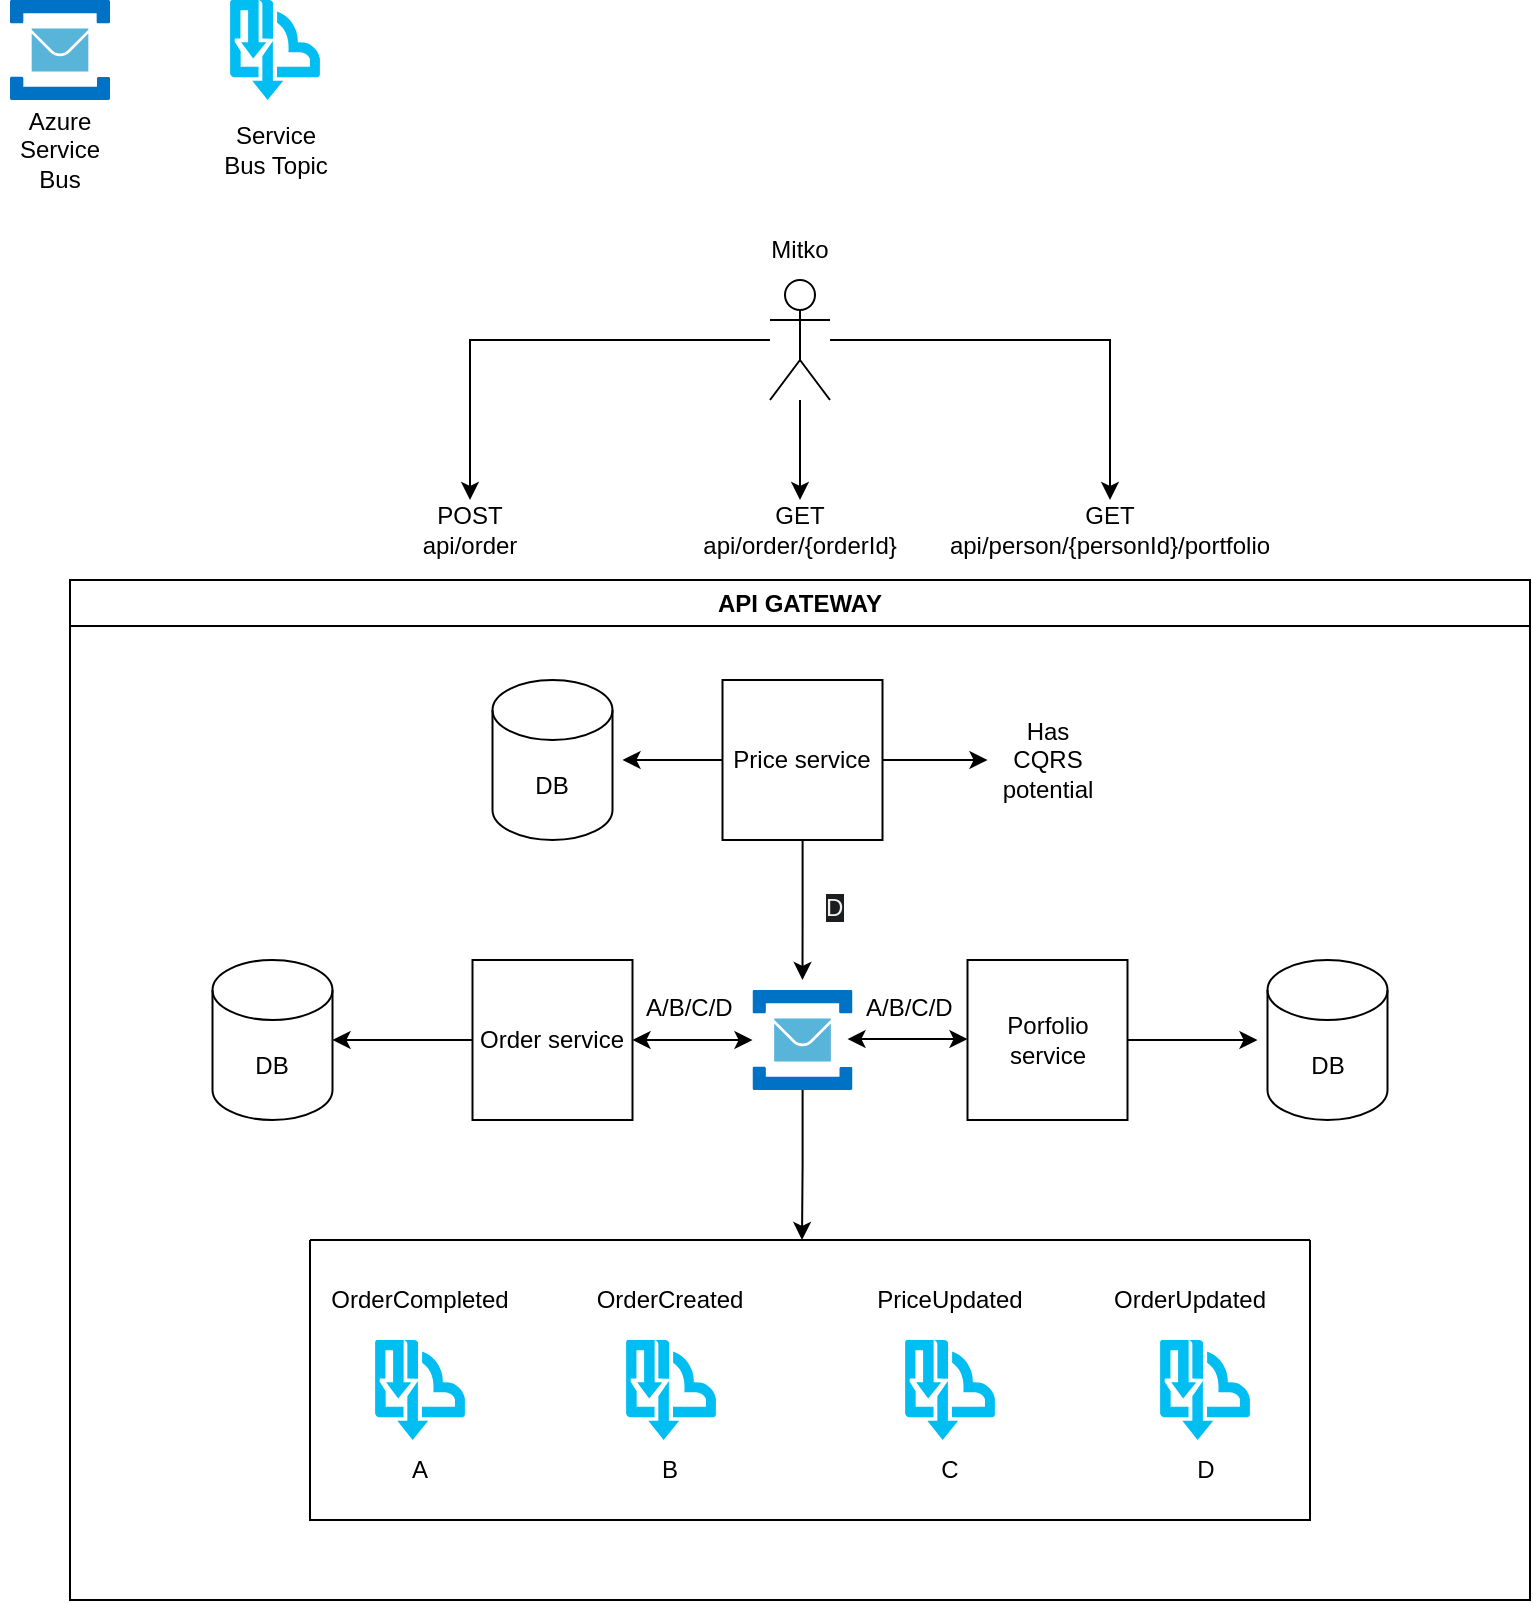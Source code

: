 <mxfile version="24.7.17">
  <diagram id="zvKhBwdPb3ButcjtgDM9" name="Page-1">
    <mxGraphModel dx="1418" dy="1920" grid="1" gridSize="10" guides="1" tooltips="1" connect="1" arrows="1" fold="1" page="1" pageScale="1" pageWidth="850" pageHeight="1100" math="0" shadow="0">
      <root>
        <mxCell id="0" />
        <mxCell id="1" parent="0" />
        <mxCell id="hBEjbJueJkFpoXN3KEkt-58" style="edgeStyle=orthogonalEdgeStyle;rounded=0;orthogonalLoop=1;jettySize=auto;html=1;entryX=0.5;entryY=0;entryDx=0;entryDy=0;" parent="1" source="hBEjbJueJkFpoXN3KEkt-22" target="hBEjbJueJkFpoXN3KEkt-55" edge="1">
          <mxGeometry relative="1" as="geometry">
            <mxPoint x="240" y="-160" as="targetPoint" />
          </mxGeometry>
        </mxCell>
        <mxCell id="hBEjbJueJkFpoXN3KEkt-59" style="edgeStyle=orthogonalEdgeStyle;rounded=0;orthogonalLoop=1;jettySize=auto;html=1;entryX=0.5;entryY=0;entryDx=0;entryDy=0;" parent="1" source="hBEjbJueJkFpoXN3KEkt-22" target="hBEjbJueJkFpoXN3KEkt-56" edge="1">
          <mxGeometry relative="1" as="geometry" />
        </mxCell>
        <mxCell id="Hj2msOnf3DIEzB_t5cNp-9" style="edgeStyle=orthogonalEdgeStyle;rounded=0;orthogonalLoop=1;jettySize=auto;html=1;" edge="1" parent="1" source="hBEjbJueJkFpoXN3KEkt-22" target="Hj2msOnf3DIEzB_t5cNp-8">
          <mxGeometry relative="1" as="geometry" />
        </mxCell>
        <mxCell id="hBEjbJueJkFpoXN3KEkt-22" value="" style="shape=umlActor;verticalLabelPosition=bottom;verticalAlign=top;html=1;outlineConnect=0;" parent="1" vertex="1">
          <mxGeometry x="410" y="-260" width="30" height="60" as="geometry" />
        </mxCell>
        <mxCell id="hBEjbJueJkFpoXN3KEkt-47" value="API GATEWAY" style="swimlane;whiteSpace=wrap;html=1;" parent="1" vertex="1">
          <mxGeometry x="60" y="-110" width="730" height="510" as="geometry" />
        </mxCell>
        <mxCell id="hBEjbJueJkFpoXN3KEkt-31" value="" style="swimlane;startSize=0;" parent="hBEjbJueJkFpoXN3KEkt-47" vertex="1">
          <mxGeometry x="120" y="330" width="500" height="140" as="geometry" />
        </mxCell>
        <mxCell id="hBEjbJueJkFpoXN3KEkt-42" value="A" style="text;html=1;align=center;verticalAlign=middle;whiteSpace=wrap;rounded=0;" parent="hBEjbJueJkFpoXN3KEkt-31" vertex="1">
          <mxGeometry x="25" y="100" width="60" height="30" as="geometry" />
        </mxCell>
        <mxCell id="hBEjbJueJkFpoXN3KEkt-44" value="B" style="text;html=1;align=center;verticalAlign=middle;whiteSpace=wrap;rounded=0;" parent="hBEjbJueJkFpoXN3KEkt-31" vertex="1">
          <mxGeometry x="150" y="100" width="60" height="30" as="geometry" />
        </mxCell>
        <mxCell id="hBEjbJueJkFpoXN3KEkt-45" value="C" style="text;html=1;align=center;verticalAlign=middle;whiteSpace=wrap;rounded=0;" parent="hBEjbJueJkFpoXN3KEkt-31" vertex="1">
          <mxGeometry x="290" y="100" width="60" height="30" as="geometry" />
        </mxCell>
        <mxCell id="hBEjbJueJkFpoXN3KEkt-8" value="OrderCreated" style="text;html=1;align=center;verticalAlign=middle;whiteSpace=wrap;rounded=0;" parent="hBEjbJueJkFpoXN3KEkt-31" vertex="1">
          <mxGeometry x="150" y="15" width="60" height="30" as="geometry" />
        </mxCell>
        <mxCell id="hBEjbJueJkFpoXN3KEkt-16" value="" style="verticalLabelPosition=bottom;html=1;verticalAlign=top;align=center;strokeColor=none;fillColor=#00BEF2;shape=mxgraph.azure.service_bus_topics_and_subscriptions;pointerEvents=1;" parent="hBEjbJueJkFpoXN3KEkt-31" vertex="1">
          <mxGeometry x="158" y="50" width="45" height="50" as="geometry" />
        </mxCell>
        <mxCell id="hBEjbJueJkFpoXN3KEkt-1" value="" style="verticalLabelPosition=bottom;html=1;verticalAlign=top;align=center;strokeColor=none;fillColor=#00BEF2;shape=mxgraph.azure.service_bus_topics_and_subscriptions;pointerEvents=1;" parent="hBEjbJueJkFpoXN3KEkt-31" vertex="1">
          <mxGeometry x="32.5" y="50" width="45" height="50" as="geometry" />
        </mxCell>
        <mxCell id="hBEjbJueJkFpoXN3KEkt-2" value="" style="verticalLabelPosition=bottom;html=1;verticalAlign=top;align=center;strokeColor=none;fillColor=#00BEF2;shape=mxgraph.azure.service_bus_topics_and_subscriptions;pointerEvents=1;" parent="hBEjbJueJkFpoXN3KEkt-31" vertex="1">
          <mxGeometry x="297.5" y="50" width="45" height="50" as="geometry" />
        </mxCell>
        <mxCell id="hBEjbJueJkFpoXN3KEkt-7" value="OrderCompleted" style="text;html=1;align=center;verticalAlign=middle;whiteSpace=wrap;rounded=0;" parent="hBEjbJueJkFpoXN3KEkt-31" vertex="1">
          <mxGeometry x="25" y="15" width="60" height="30" as="geometry" />
        </mxCell>
        <mxCell id="hBEjbJueJkFpoXN3KEkt-17" value="PriceUpdated" style="text;html=1;align=center;verticalAlign=middle;whiteSpace=wrap;rounded=0;" parent="hBEjbJueJkFpoXN3KEkt-31" vertex="1">
          <mxGeometry x="290" y="15" width="60" height="30" as="geometry" />
        </mxCell>
        <mxCell id="Hj2msOnf3DIEzB_t5cNp-1" value="" style="verticalLabelPosition=bottom;html=1;verticalAlign=top;align=center;strokeColor=none;fillColor=#00BEF2;shape=mxgraph.azure.service_bus_topics_and_subscriptions;pointerEvents=1;" vertex="1" parent="hBEjbJueJkFpoXN3KEkt-31">
          <mxGeometry x="425" y="50" width="45" height="50" as="geometry" />
        </mxCell>
        <mxCell id="Hj2msOnf3DIEzB_t5cNp-2" value="OrderUpdated" style="text;html=1;align=center;verticalAlign=middle;whiteSpace=wrap;rounded=0;" vertex="1" parent="hBEjbJueJkFpoXN3KEkt-31">
          <mxGeometry x="410" y="15" width="60" height="30" as="geometry" />
        </mxCell>
        <mxCell id="Hj2msOnf3DIEzB_t5cNp-3" value="D" style="text;html=1;align=center;verticalAlign=middle;whiteSpace=wrap;rounded=0;" vertex="1" parent="hBEjbJueJkFpoXN3KEkt-31">
          <mxGeometry x="417.5" y="100" width="60" height="30" as="geometry" />
        </mxCell>
        <mxCell id="kncZ64vfSaHuot59cZs--38" style="edgeStyle=orthogonalEdgeStyle;rounded=0;orthogonalLoop=1;jettySize=auto;html=1;entryX=1;entryY=0.5;entryDx=0;entryDy=0;entryPerimeter=0;" parent="hBEjbJueJkFpoXN3KEkt-47" source="kncZ64vfSaHuot59cZs--1" target="kncZ64vfSaHuot59cZs--37" edge="1">
          <mxGeometry relative="1" as="geometry">
            <mxPoint x="141.25" y="230" as="targetPoint" />
          </mxGeometry>
        </mxCell>
        <mxCell id="kncZ64vfSaHuot59cZs--1" value="Order service" style="whiteSpace=wrap;html=1;aspect=fixed;" parent="hBEjbJueJkFpoXN3KEkt-47" vertex="1">
          <mxGeometry x="201.25" y="190" width="80" height="80" as="geometry" />
        </mxCell>
        <mxCell id="kncZ64vfSaHuot59cZs--26" style="edgeStyle=orthogonalEdgeStyle;rounded=0;orthogonalLoop=1;jettySize=auto;html=1;" parent="hBEjbJueJkFpoXN3KEkt-47" source="kncZ64vfSaHuot59cZs--2" edge="1">
          <mxGeometry relative="1" as="geometry">
            <mxPoint x="593.75" y="230" as="targetPoint" />
          </mxGeometry>
        </mxCell>
        <mxCell id="kncZ64vfSaHuot59cZs--2" value="Porfolio service" style="whiteSpace=wrap;html=1;aspect=fixed;" parent="hBEjbJueJkFpoXN3KEkt-47" vertex="1">
          <mxGeometry x="448.75" y="190" width="80" height="80" as="geometry" />
        </mxCell>
        <mxCell id="hBEjbJueJkFpoXN3KEkt-24" style="edgeStyle=orthogonalEdgeStyle;rounded=0;orthogonalLoop=1;jettySize=auto;html=1;" parent="hBEjbJueJkFpoXN3KEkt-47" source="kncZ64vfSaHuot59cZs--3" edge="1">
          <mxGeometry relative="1" as="geometry">
            <mxPoint x="276.25" y="90" as="targetPoint" />
          </mxGeometry>
        </mxCell>
        <mxCell id="hBEjbJueJkFpoXN3KEkt-40" style="edgeStyle=orthogonalEdgeStyle;rounded=0;orthogonalLoop=1;jettySize=auto;html=1;" parent="hBEjbJueJkFpoXN3KEkt-47" source="kncZ64vfSaHuot59cZs--3" edge="1">
          <mxGeometry relative="1" as="geometry">
            <mxPoint x="366.25" y="200" as="targetPoint" />
          </mxGeometry>
        </mxCell>
        <mxCell id="Skwu8MusxkoqqQe7stV1-112" style="edgeStyle=orthogonalEdgeStyle;rounded=0;orthogonalLoop=1;jettySize=auto;html=1;entryX=0;entryY=0.5;entryDx=0;entryDy=0;" parent="hBEjbJueJkFpoXN3KEkt-47" source="kncZ64vfSaHuot59cZs--3" target="Skwu8MusxkoqqQe7stV1-109" edge="1">
          <mxGeometry relative="1" as="geometry">
            <mxPoint x="440" y="90" as="targetPoint" />
          </mxGeometry>
        </mxCell>
        <mxCell id="kncZ64vfSaHuot59cZs--3" value="Price service" style="whiteSpace=wrap;html=1;aspect=fixed;" parent="hBEjbJueJkFpoXN3KEkt-47" vertex="1">
          <mxGeometry x="326.25" y="50" width="80" height="80" as="geometry" />
        </mxCell>
        <mxCell id="hBEjbJueJkFpoXN3KEkt-54" style="edgeStyle=orthogonalEdgeStyle;rounded=0;orthogonalLoop=1;jettySize=auto;html=1;" parent="hBEjbJueJkFpoXN3KEkt-47" source="kncZ64vfSaHuot59cZs--12" edge="1">
          <mxGeometry relative="1" as="geometry">
            <mxPoint x="366" y="330" as="targetPoint" />
          </mxGeometry>
        </mxCell>
        <mxCell id="kncZ64vfSaHuot59cZs--12" value="" style="image;sketch=0;aspect=fixed;html=1;points=[];align=center;fontSize=12;image=img/lib/mscae/Service_Bus.svg;" parent="hBEjbJueJkFpoXN3KEkt-47" vertex="1">
          <mxGeometry x="341.25" y="205" width="50" height="50" as="geometry" />
        </mxCell>
        <mxCell id="kncZ64vfSaHuot59cZs--25" value="DB" style="shape=cylinder3;whiteSpace=wrap;html=1;boundedLbl=1;backgroundOutline=1;size=15;" parent="hBEjbJueJkFpoXN3KEkt-47" vertex="1">
          <mxGeometry x="598.75" y="190" width="60" height="80" as="geometry" />
        </mxCell>
        <mxCell id="kncZ64vfSaHuot59cZs--37" value="DB" style="shape=cylinder3;whiteSpace=wrap;html=1;boundedLbl=1;backgroundOutline=1;size=15;" parent="hBEjbJueJkFpoXN3KEkt-47" vertex="1">
          <mxGeometry x="71.25" y="190" width="60" height="80" as="geometry" />
        </mxCell>
        <mxCell id="hBEjbJueJkFpoXN3KEkt-23" value="DB" style="shape=cylinder3;whiteSpace=wrap;html=1;boundedLbl=1;backgroundOutline=1;size=15;" parent="hBEjbJueJkFpoXN3KEkt-47" vertex="1">
          <mxGeometry x="211.25" y="50" width="60" height="80" as="geometry" />
        </mxCell>
        <mxCell id="hBEjbJueJkFpoXN3KEkt-36" value="" style="endArrow=classic;startArrow=classic;html=1;rounded=0;" parent="hBEjbJueJkFpoXN3KEkt-47" target="kncZ64vfSaHuot59cZs--12" edge="1">
          <mxGeometry width="50" height="50" relative="1" as="geometry">
            <mxPoint x="281.25" y="230" as="sourcePoint" />
            <mxPoint x="331.25" y="180" as="targetPoint" />
          </mxGeometry>
        </mxCell>
        <mxCell id="hBEjbJueJkFpoXN3KEkt-37" value="" style="endArrow=classic;startArrow=classic;html=1;rounded=0;" parent="hBEjbJueJkFpoXN3KEkt-47" edge="1">
          <mxGeometry width="50" height="50" relative="1" as="geometry">
            <mxPoint x="388.75" y="229.52" as="sourcePoint" />
            <mxPoint x="448.75" y="229.52" as="targetPoint" />
          </mxGeometry>
        </mxCell>
        <mxCell id="hBEjbJueJkFpoXN3KEkt-46" value="&lt;span style=&quot;color: rgb(240, 240, 240); font-family: Helvetica; font-size: 12px; font-style: normal; font-variant-ligatures: normal; font-variant-caps: normal; font-weight: 400; letter-spacing: normal; orphans: 2; text-align: center; text-indent: 0px; text-transform: none; widows: 2; word-spacing: 0px; -webkit-text-stroke-width: 0px; white-space: normal; background-color: rgb(27, 29, 30); text-decoration-thickness: initial; text-decoration-style: initial; text-decoration-color: initial; display: inline !important; float: none;&quot;&gt;D&lt;/span&gt;" style="text;whiteSpace=wrap;html=1;" parent="hBEjbJueJkFpoXN3KEkt-47" vertex="1">
          <mxGeometry x="376.25" y="150" width="30" height="40" as="geometry" />
        </mxCell>
        <mxCell id="hBEjbJueJkFpoXN3KEkt-50" value="&lt;div style=&quot;text-align: center;&quot;&gt;A/B/C/D&lt;/div&gt;" style="text;whiteSpace=wrap;html=1;" parent="hBEjbJueJkFpoXN3KEkt-47" vertex="1">
          <mxGeometry x="286.25" y="200" width="30" height="40" as="geometry" />
        </mxCell>
        <mxCell id="hBEjbJueJkFpoXN3KEkt-51" value="&lt;div style=&quot;text-align: center;&quot;&gt;A/B/C/D&lt;/div&gt;" style="text;whiteSpace=wrap;html=1;" parent="hBEjbJueJkFpoXN3KEkt-47" vertex="1">
          <mxGeometry x="396.25" y="200" width="30" height="40" as="geometry" />
        </mxCell>
        <mxCell id="Skwu8MusxkoqqQe7stV1-109" value="Has CQRS potential" style="text;html=1;align=center;verticalAlign=middle;whiteSpace=wrap;rounded=0;" parent="hBEjbJueJkFpoXN3KEkt-47" vertex="1">
          <mxGeometry x="458.75" y="75" width="60" height="30" as="geometry" />
        </mxCell>
        <mxCell id="hBEjbJueJkFpoXN3KEkt-55" value="POST api/order" style="text;html=1;align=center;verticalAlign=middle;whiteSpace=wrap;rounded=0;" parent="1" vertex="1">
          <mxGeometry x="230" y="-150" width="60" height="30" as="geometry" />
        </mxCell>
        <mxCell id="hBEjbJueJkFpoXN3KEkt-56" value="GET api/person/{personId}/portfolio" style="text;html=1;align=center;verticalAlign=middle;whiteSpace=wrap;rounded=0;" parent="1" vertex="1">
          <mxGeometry x="550" y="-150" width="60" height="30" as="geometry" />
        </mxCell>
        <mxCell id="hBEjbJueJkFpoXN3KEkt-60" value="Mitko" style="text;html=1;align=center;verticalAlign=middle;whiteSpace=wrap;rounded=0;" parent="1" vertex="1">
          <mxGeometry x="395" y="-290" width="60" height="30" as="geometry" />
        </mxCell>
        <mxCell id="Hj2msOnf3DIEzB_t5cNp-4" value="" style="image;sketch=0;aspect=fixed;html=1;points=[];align=center;fontSize=12;image=img/lib/mscae/Service_Bus.svg;" vertex="1" parent="1">
          <mxGeometry x="30" y="-400" width="50" height="50" as="geometry" />
        </mxCell>
        <mxCell id="Hj2msOnf3DIEzB_t5cNp-5" value="Azure Service Bus" style="text;html=1;align=center;verticalAlign=middle;whiteSpace=wrap;rounded=0;" vertex="1" parent="1">
          <mxGeometry x="25" y="-340" width="60" height="30" as="geometry" />
        </mxCell>
        <mxCell id="Hj2msOnf3DIEzB_t5cNp-6" value="" style="verticalLabelPosition=bottom;html=1;verticalAlign=top;align=center;strokeColor=none;fillColor=#00BEF2;shape=mxgraph.azure.service_bus_topics_and_subscriptions;pointerEvents=1;" vertex="1" parent="1">
          <mxGeometry x="140" y="-400" width="45" height="50" as="geometry" />
        </mxCell>
        <mxCell id="Hj2msOnf3DIEzB_t5cNp-7" value="Service Bus Topic" style="text;html=1;align=center;verticalAlign=middle;whiteSpace=wrap;rounded=0;" vertex="1" parent="1">
          <mxGeometry x="132.5" y="-340" width="60" height="30" as="geometry" />
        </mxCell>
        <mxCell id="Hj2msOnf3DIEzB_t5cNp-8" value="GET api/order/{orderId}" style="text;html=1;align=center;verticalAlign=middle;whiteSpace=wrap;rounded=0;" vertex="1" parent="1">
          <mxGeometry x="395" y="-150" width="60" height="30" as="geometry" />
        </mxCell>
      </root>
    </mxGraphModel>
  </diagram>
</mxfile>
